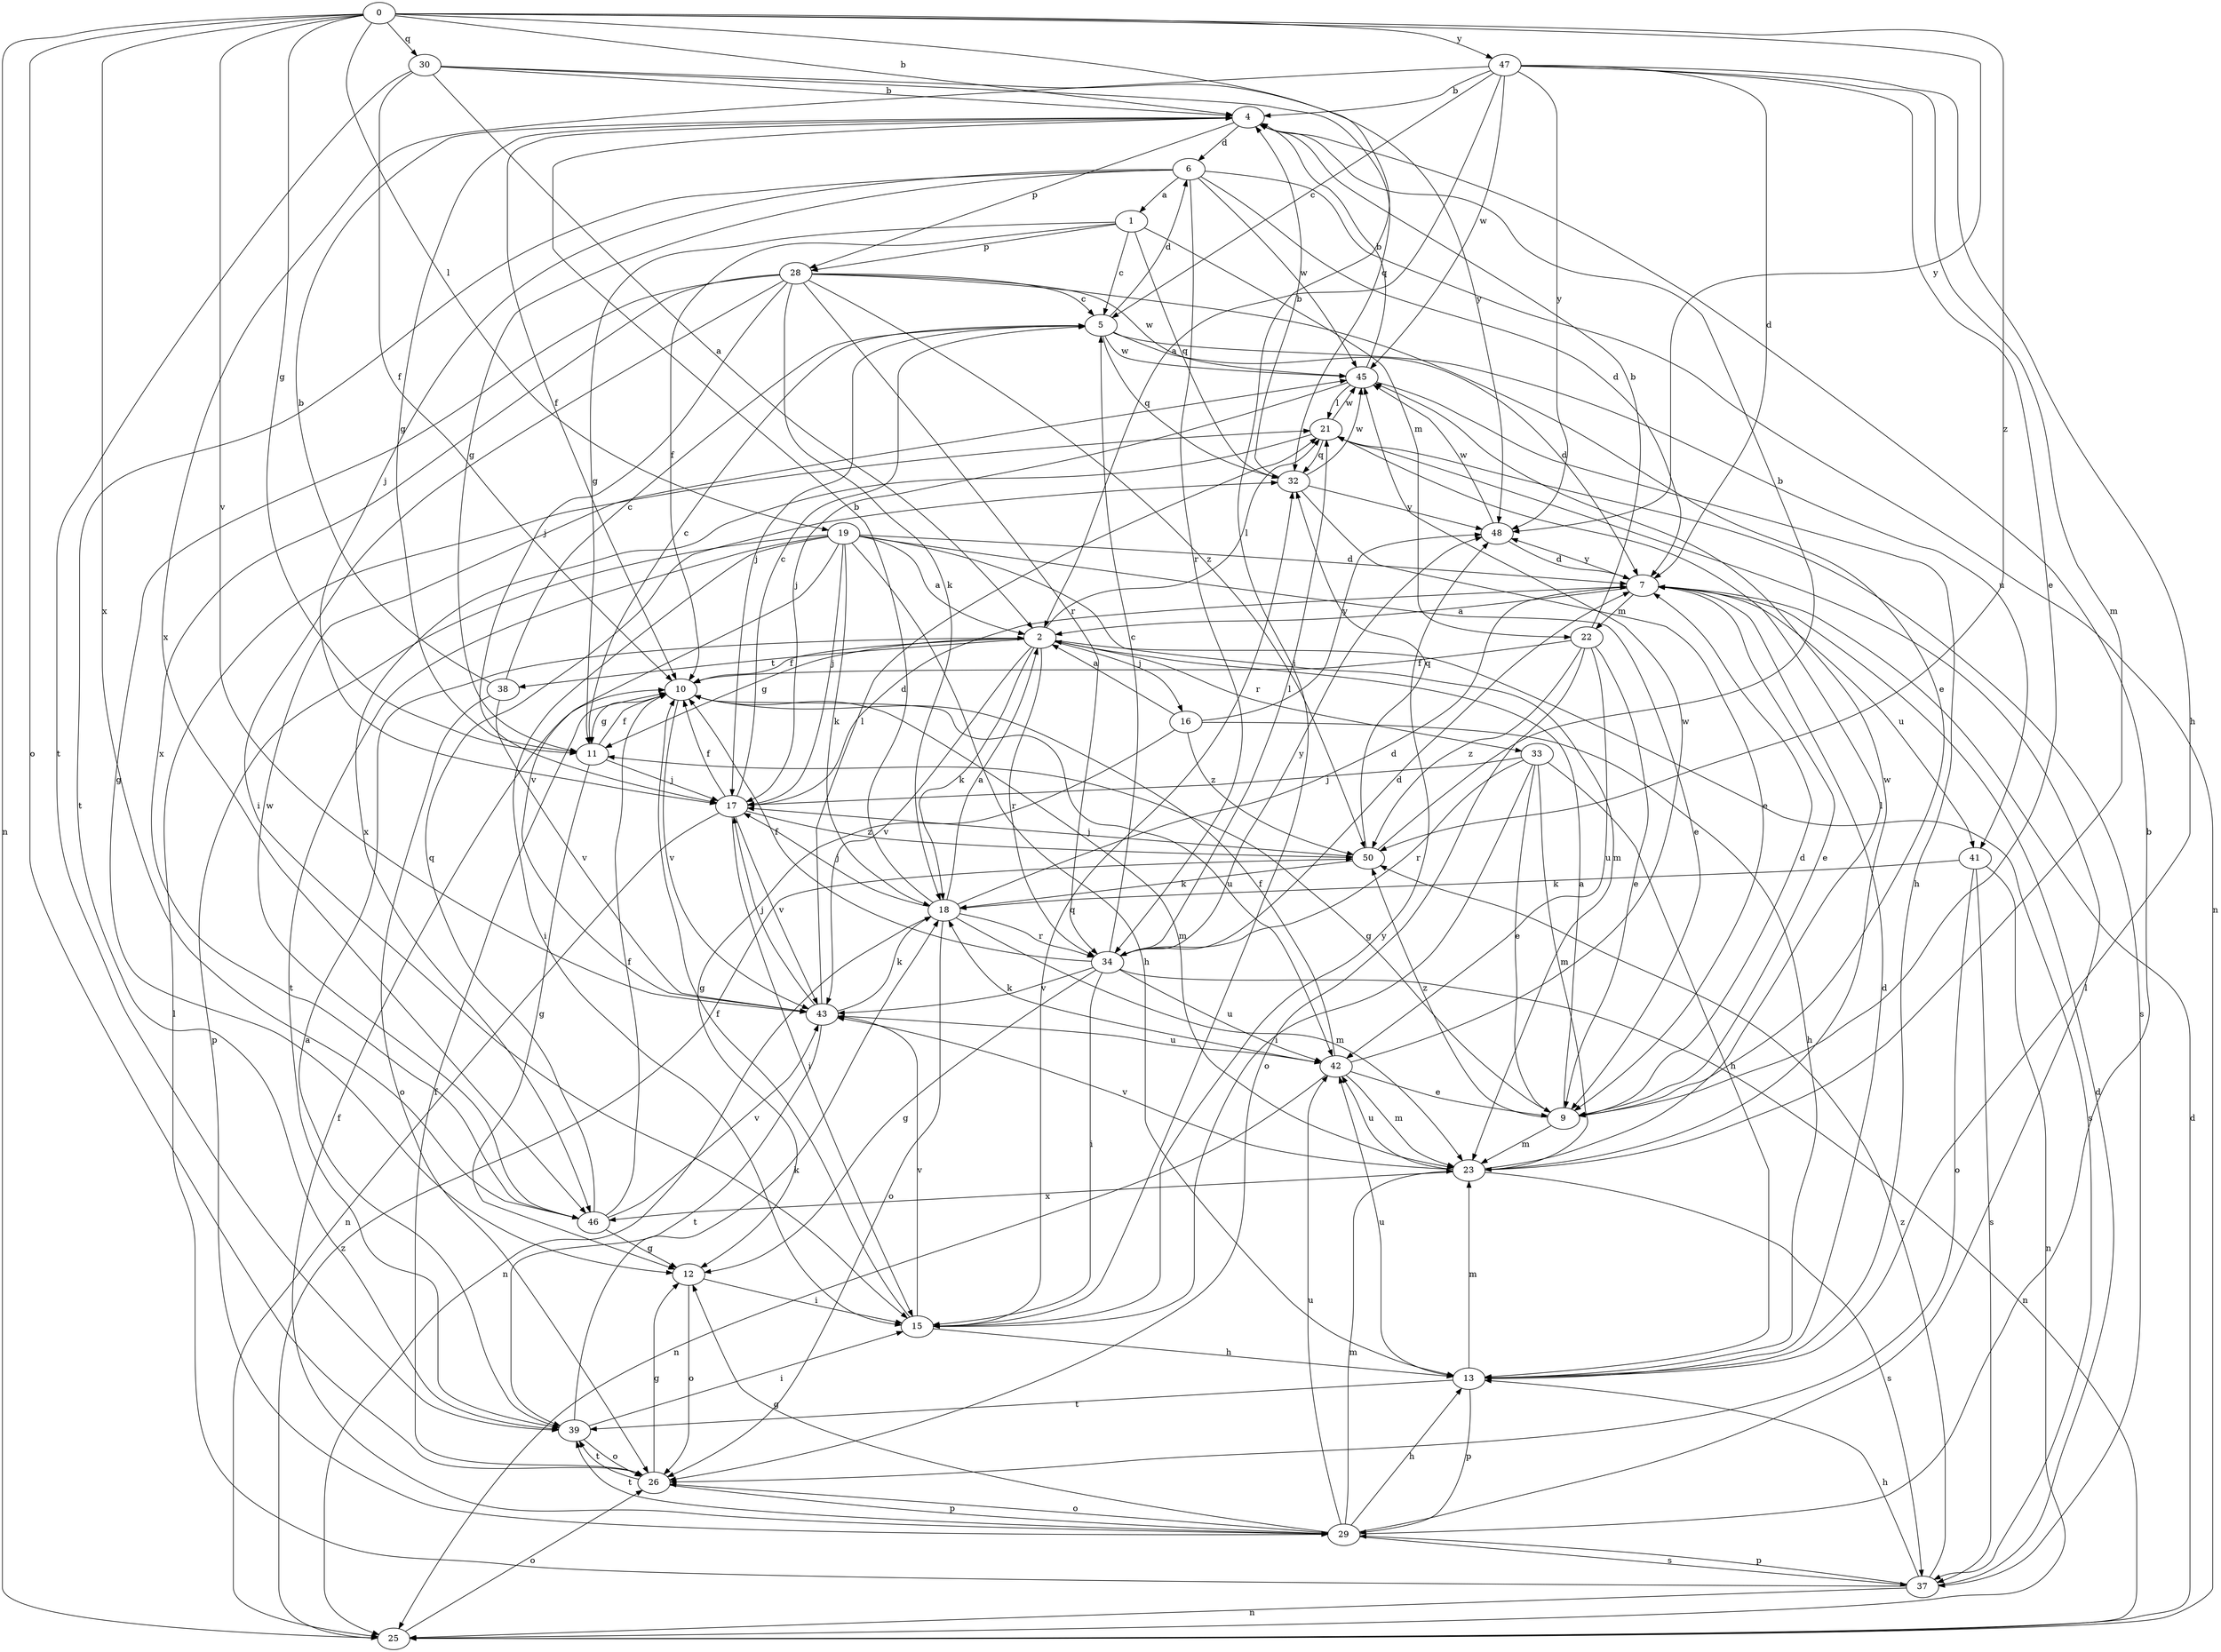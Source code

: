 strict digraph  {
0;
1;
2;
4;
5;
6;
7;
9;
10;
11;
12;
13;
15;
16;
17;
18;
19;
21;
22;
23;
25;
26;
28;
29;
30;
32;
33;
34;
37;
38;
39;
41;
42;
43;
45;
46;
47;
48;
50;
0 -> 4  [label=b];
0 -> 11  [label=g];
0 -> 15  [label=i];
0 -> 19  [label=l];
0 -> 25  [label=n];
0 -> 26  [label=o];
0 -> 30  [label=q];
0 -> 43  [label=v];
0 -> 46  [label=x];
0 -> 47  [label=y];
0 -> 48  [label=y];
0 -> 50  [label=z];
1 -> 5  [label=c];
1 -> 10  [label=f];
1 -> 11  [label=g];
1 -> 22  [label=m];
1 -> 28  [label=p];
1 -> 32  [label=q];
2 -> 10  [label=f];
2 -> 11  [label=g];
2 -> 16  [label=j];
2 -> 18  [label=k];
2 -> 21  [label=l];
2 -> 33  [label=r];
2 -> 34  [label=r];
2 -> 37  [label=s];
2 -> 38  [label=t];
2 -> 43  [label=v];
4 -> 6  [label=d];
4 -> 10  [label=f];
4 -> 11  [label=g];
4 -> 28  [label=p];
5 -> 6  [label=d];
5 -> 7  [label=d];
5 -> 17  [label=j];
5 -> 32  [label=q];
5 -> 41  [label=u];
5 -> 45  [label=w];
6 -> 1  [label=a];
6 -> 7  [label=d];
6 -> 11  [label=g];
6 -> 17  [label=j];
6 -> 25  [label=n];
6 -> 34  [label=r];
6 -> 39  [label=t];
6 -> 45  [label=w];
7 -> 2  [label=a];
7 -> 9  [label=e];
7 -> 22  [label=m];
7 -> 41  [label=u];
7 -> 48  [label=y];
9 -> 2  [label=a];
9 -> 7  [label=d];
9 -> 11  [label=g];
9 -> 23  [label=m];
9 -> 50  [label=z];
10 -> 11  [label=g];
10 -> 23  [label=m];
10 -> 42  [label=u];
10 -> 43  [label=v];
11 -> 5  [label=c];
11 -> 10  [label=f];
11 -> 12  [label=g];
11 -> 17  [label=j];
12 -> 15  [label=i];
12 -> 26  [label=o];
13 -> 7  [label=d];
13 -> 23  [label=m];
13 -> 29  [label=p];
13 -> 39  [label=t];
13 -> 42  [label=u];
15 -> 10  [label=f];
15 -> 13  [label=h];
15 -> 32  [label=q];
15 -> 43  [label=v];
15 -> 48  [label=y];
16 -> 2  [label=a];
16 -> 12  [label=g];
16 -> 13  [label=h];
16 -> 48  [label=y];
16 -> 50  [label=z];
17 -> 5  [label=c];
17 -> 7  [label=d];
17 -> 10  [label=f];
17 -> 15  [label=i];
17 -> 25  [label=n];
17 -> 43  [label=v];
17 -> 50  [label=z];
18 -> 2  [label=a];
18 -> 4  [label=b];
18 -> 7  [label=d];
18 -> 17  [label=j];
18 -> 23  [label=m];
18 -> 25  [label=n];
18 -> 26  [label=o];
18 -> 34  [label=r];
19 -> 2  [label=a];
19 -> 7  [label=d];
19 -> 9  [label=e];
19 -> 13  [label=h];
19 -> 15  [label=i];
19 -> 17  [label=j];
19 -> 18  [label=k];
19 -> 23  [label=m];
19 -> 29  [label=p];
19 -> 39  [label=t];
19 -> 43  [label=v];
21 -> 32  [label=q];
21 -> 37  [label=s];
21 -> 45  [label=w];
21 -> 46  [label=x];
22 -> 4  [label=b];
22 -> 9  [label=e];
22 -> 10  [label=f];
22 -> 26  [label=o];
22 -> 42  [label=u];
22 -> 50  [label=z];
23 -> 21  [label=l];
23 -> 37  [label=s];
23 -> 42  [label=u];
23 -> 43  [label=v];
23 -> 45  [label=w];
23 -> 46  [label=x];
25 -> 7  [label=d];
25 -> 26  [label=o];
25 -> 50  [label=z];
26 -> 10  [label=f];
26 -> 12  [label=g];
26 -> 29  [label=p];
26 -> 39  [label=t];
28 -> 5  [label=c];
28 -> 9  [label=e];
28 -> 12  [label=g];
28 -> 15  [label=i];
28 -> 17  [label=j];
28 -> 18  [label=k];
28 -> 34  [label=r];
28 -> 45  [label=w];
28 -> 46  [label=x];
28 -> 50  [label=z];
29 -> 4  [label=b];
29 -> 10  [label=f];
29 -> 12  [label=g];
29 -> 13  [label=h];
29 -> 21  [label=l];
29 -> 23  [label=m];
29 -> 26  [label=o];
29 -> 37  [label=s];
29 -> 39  [label=t];
29 -> 42  [label=u];
30 -> 2  [label=a];
30 -> 4  [label=b];
30 -> 10  [label=f];
30 -> 32  [label=q];
30 -> 39  [label=t];
30 -> 48  [label=y];
32 -> 4  [label=b];
32 -> 9  [label=e];
32 -> 45  [label=w];
32 -> 48  [label=y];
33 -> 9  [label=e];
33 -> 13  [label=h];
33 -> 15  [label=i];
33 -> 17  [label=j];
33 -> 23  [label=m];
33 -> 34  [label=r];
34 -> 5  [label=c];
34 -> 7  [label=d];
34 -> 10  [label=f];
34 -> 12  [label=g];
34 -> 15  [label=i];
34 -> 21  [label=l];
34 -> 25  [label=n];
34 -> 42  [label=u];
34 -> 43  [label=v];
34 -> 48  [label=y];
37 -> 7  [label=d];
37 -> 13  [label=h];
37 -> 21  [label=l];
37 -> 25  [label=n];
37 -> 29  [label=p];
37 -> 50  [label=z];
38 -> 4  [label=b];
38 -> 5  [label=c];
38 -> 26  [label=o];
38 -> 43  [label=v];
39 -> 2  [label=a];
39 -> 15  [label=i];
39 -> 18  [label=k];
39 -> 26  [label=o];
41 -> 18  [label=k];
41 -> 25  [label=n];
41 -> 26  [label=o];
41 -> 37  [label=s];
42 -> 9  [label=e];
42 -> 10  [label=f];
42 -> 18  [label=k];
42 -> 23  [label=m];
42 -> 25  [label=n];
42 -> 45  [label=w];
43 -> 17  [label=j];
43 -> 18  [label=k];
43 -> 21  [label=l];
43 -> 39  [label=t];
43 -> 42  [label=u];
45 -> 4  [label=b];
45 -> 13  [label=h];
45 -> 17  [label=j];
45 -> 21  [label=l];
46 -> 10  [label=f];
46 -> 12  [label=g];
46 -> 32  [label=q];
46 -> 43  [label=v];
46 -> 45  [label=w];
47 -> 2  [label=a];
47 -> 4  [label=b];
47 -> 5  [label=c];
47 -> 7  [label=d];
47 -> 9  [label=e];
47 -> 13  [label=h];
47 -> 23  [label=m];
47 -> 45  [label=w];
47 -> 46  [label=x];
47 -> 48  [label=y];
48 -> 7  [label=d];
48 -> 45  [label=w];
50 -> 4  [label=b];
50 -> 17  [label=j];
50 -> 18  [label=k];
50 -> 32  [label=q];
}
